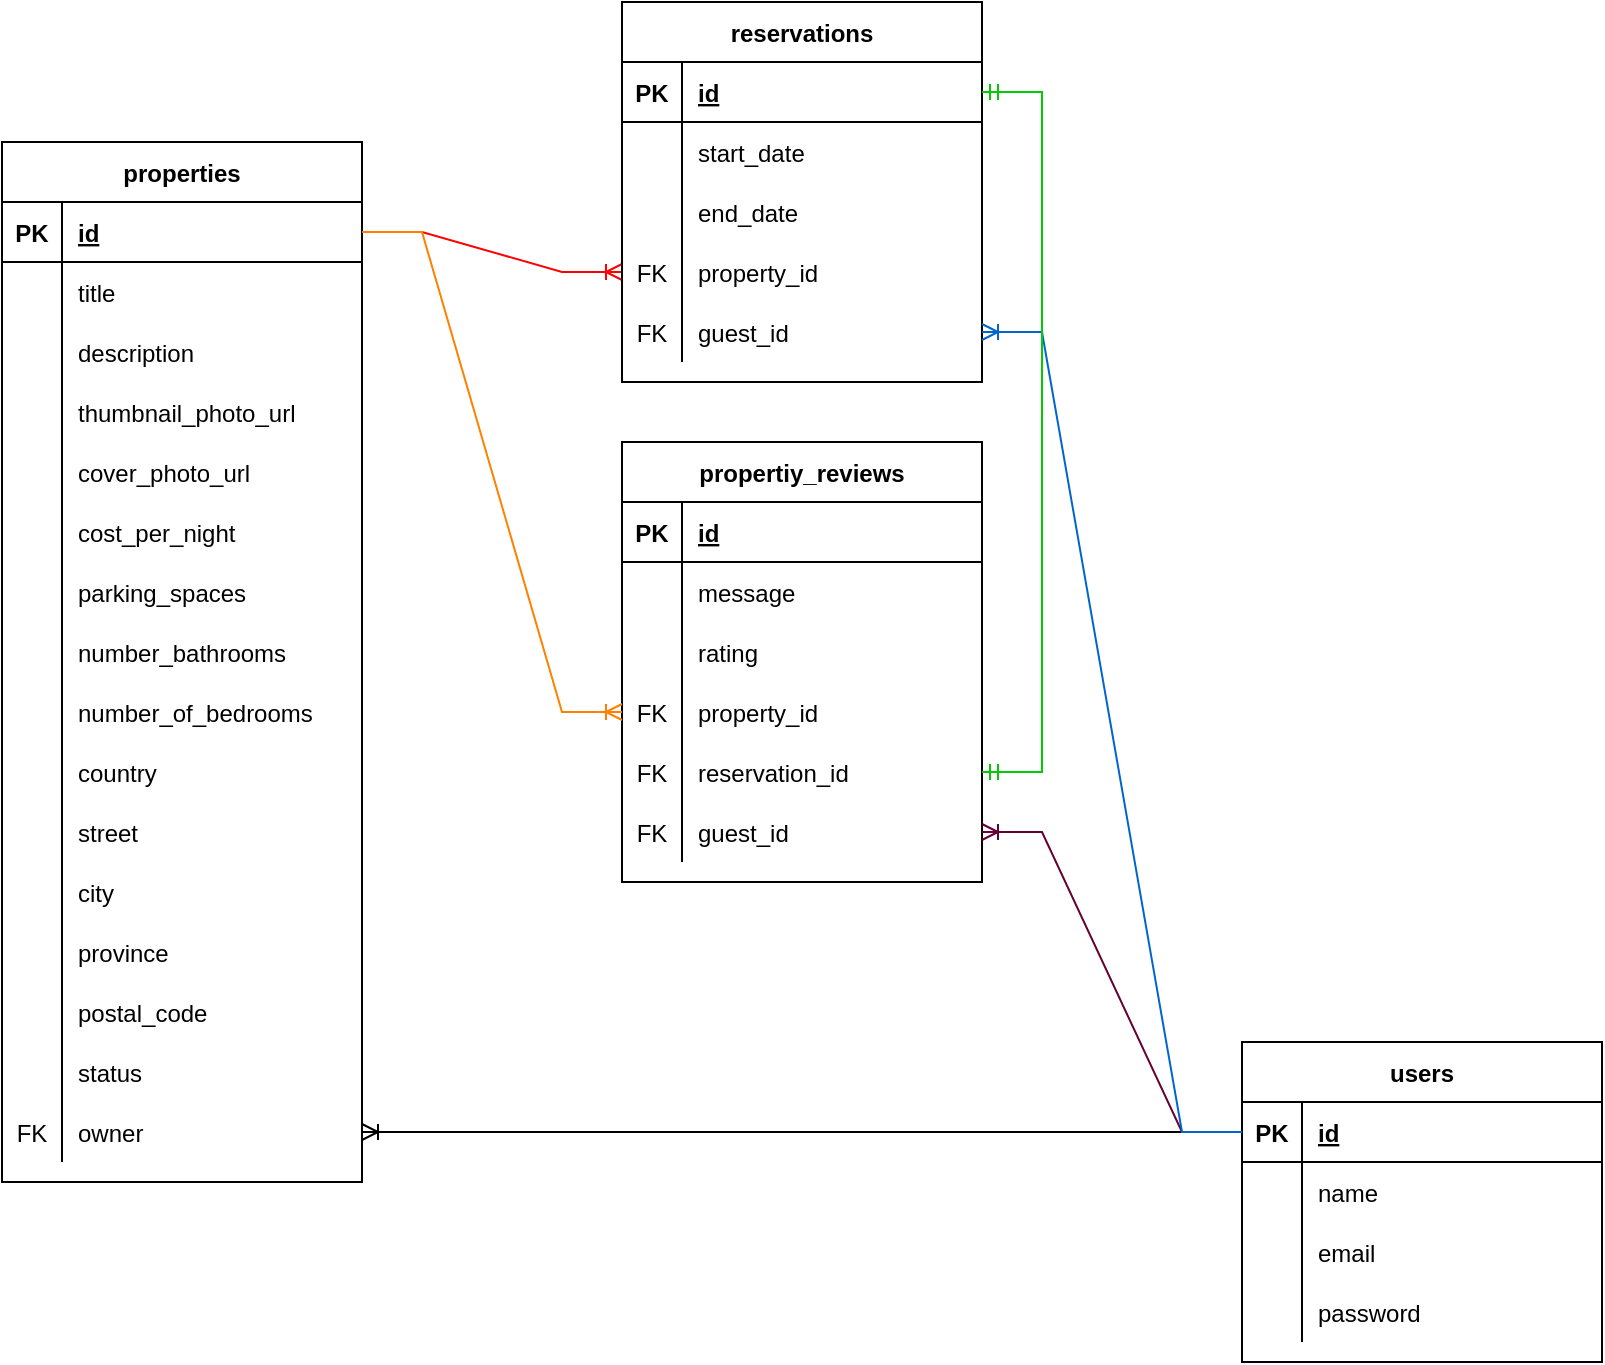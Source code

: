 <mxfile version="17.4.0" type="device"><diagram id="R2lEEEUBdFMjLlhIrx00" name="Page-1"><mxGraphModel dx="1986" dy="1071" grid="1" gridSize="10" guides="1" tooltips="1" connect="1" arrows="1" fold="1" page="1" pageScale="1" pageWidth="850" pageHeight="1100" math="0" shadow="0" extFonts="Permanent Marker^https://fonts.googleapis.com/css?family=Permanent+Marker"><root><mxCell id="0"/><mxCell id="1" parent="0"/><mxCell id="dW_e4TRhWycpZCcZKZJm-1" value="users" style="shape=table;startSize=30;container=1;collapsible=1;childLayout=tableLayout;fixedRows=1;rowLines=0;fontStyle=1;align=center;resizeLast=1;" vertex="1" parent="1"><mxGeometry x="460" y="730" width="180" height="160" as="geometry"/></mxCell><mxCell id="dW_e4TRhWycpZCcZKZJm-2" value="" style="shape=tableRow;horizontal=0;startSize=0;swimlaneHead=0;swimlaneBody=0;fillColor=none;collapsible=0;dropTarget=0;points=[[0,0.5],[1,0.5]];portConstraint=eastwest;top=0;left=0;right=0;bottom=1;" vertex="1" parent="dW_e4TRhWycpZCcZKZJm-1"><mxGeometry y="30" width="180" height="30" as="geometry"/></mxCell><mxCell id="dW_e4TRhWycpZCcZKZJm-3" value="PK" style="shape=partialRectangle;connectable=0;fillColor=none;top=0;left=0;bottom=0;right=0;fontStyle=1;overflow=hidden;" vertex="1" parent="dW_e4TRhWycpZCcZKZJm-2"><mxGeometry width="30" height="30" as="geometry"><mxRectangle width="30" height="30" as="alternateBounds"/></mxGeometry></mxCell><mxCell id="dW_e4TRhWycpZCcZKZJm-4" value="id" style="shape=partialRectangle;connectable=0;fillColor=none;top=0;left=0;bottom=0;right=0;align=left;spacingLeft=6;fontStyle=5;overflow=hidden;" vertex="1" parent="dW_e4TRhWycpZCcZKZJm-2"><mxGeometry x="30" width="150" height="30" as="geometry"><mxRectangle width="150" height="30" as="alternateBounds"/></mxGeometry></mxCell><mxCell id="dW_e4TRhWycpZCcZKZJm-5" value="" style="shape=tableRow;horizontal=0;startSize=0;swimlaneHead=0;swimlaneBody=0;fillColor=none;collapsible=0;dropTarget=0;points=[[0,0.5],[1,0.5]];portConstraint=eastwest;top=0;left=0;right=0;bottom=0;" vertex="1" parent="dW_e4TRhWycpZCcZKZJm-1"><mxGeometry y="60" width="180" height="30" as="geometry"/></mxCell><mxCell id="dW_e4TRhWycpZCcZKZJm-6" value="" style="shape=partialRectangle;connectable=0;fillColor=none;top=0;left=0;bottom=0;right=0;editable=1;overflow=hidden;" vertex="1" parent="dW_e4TRhWycpZCcZKZJm-5"><mxGeometry width="30" height="30" as="geometry"><mxRectangle width="30" height="30" as="alternateBounds"/></mxGeometry></mxCell><mxCell id="dW_e4TRhWycpZCcZKZJm-7" value="name" style="shape=partialRectangle;connectable=0;fillColor=none;top=0;left=0;bottom=0;right=0;align=left;spacingLeft=6;overflow=hidden;" vertex="1" parent="dW_e4TRhWycpZCcZKZJm-5"><mxGeometry x="30" width="150" height="30" as="geometry"><mxRectangle width="150" height="30" as="alternateBounds"/></mxGeometry></mxCell><mxCell id="dW_e4TRhWycpZCcZKZJm-8" value="" style="shape=tableRow;horizontal=0;startSize=0;swimlaneHead=0;swimlaneBody=0;fillColor=none;collapsible=0;dropTarget=0;points=[[0,0.5],[1,0.5]];portConstraint=eastwest;top=0;left=0;right=0;bottom=0;" vertex="1" parent="dW_e4TRhWycpZCcZKZJm-1"><mxGeometry y="90" width="180" height="30" as="geometry"/></mxCell><mxCell id="dW_e4TRhWycpZCcZKZJm-9" value="" style="shape=partialRectangle;connectable=0;fillColor=none;top=0;left=0;bottom=0;right=0;editable=1;overflow=hidden;" vertex="1" parent="dW_e4TRhWycpZCcZKZJm-8"><mxGeometry width="30" height="30" as="geometry"><mxRectangle width="30" height="30" as="alternateBounds"/></mxGeometry></mxCell><mxCell id="dW_e4TRhWycpZCcZKZJm-10" value="email" style="shape=partialRectangle;connectable=0;fillColor=none;top=0;left=0;bottom=0;right=0;align=left;spacingLeft=6;overflow=hidden;" vertex="1" parent="dW_e4TRhWycpZCcZKZJm-8"><mxGeometry x="30" width="150" height="30" as="geometry"><mxRectangle width="150" height="30" as="alternateBounds"/></mxGeometry></mxCell><mxCell id="dW_e4TRhWycpZCcZKZJm-11" value="" style="shape=tableRow;horizontal=0;startSize=0;swimlaneHead=0;swimlaneBody=0;fillColor=none;collapsible=0;dropTarget=0;points=[[0,0.5],[1,0.5]];portConstraint=eastwest;top=0;left=0;right=0;bottom=0;" vertex="1" parent="dW_e4TRhWycpZCcZKZJm-1"><mxGeometry y="120" width="180" height="30" as="geometry"/></mxCell><mxCell id="dW_e4TRhWycpZCcZKZJm-12" value="" style="shape=partialRectangle;connectable=0;fillColor=none;top=0;left=0;bottom=0;right=0;editable=1;overflow=hidden;" vertex="1" parent="dW_e4TRhWycpZCcZKZJm-11"><mxGeometry width="30" height="30" as="geometry"><mxRectangle width="30" height="30" as="alternateBounds"/></mxGeometry></mxCell><mxCell id="dW_e4TRhWycpZCcZKZJm-13" value="password" style="shape=partialRectangle;connectable=0;fillColor=none;top=0;left=0;bottom=0;right=0;align=left;spacingLeft=6;overflow=hidden;" vertex="1" parent="dW_e4TRhWycpZCcZKZJm-11"><mxGeometry x="30" width="150" height="30" as="geometry"><mxRectangle width="150" height="30" as="alternateBounds"/></mxGeometry></mxCell><mxCell id="dW_e4TRhWycpZCcZKZJm-14" value="properties" style="shape=table;startSize=30;container=1;collapsible=1;childLayout=tableLayout;fixedRows=1;rowLines=0;fontStyle=1;align=center;resizeLast=1;" vertex="1" parent="1"><mxGeometry x="-160" y="280" width="180" height="520" as="geometry"/></mxCell><mxCell id="dW_e4TRhWycpZCcZKZJm-15" value="" style="shape=tableRow;horizontal=0;startSize=0;swimlaneHead=0;swimlaneBody=0;fillColor=none;collapsible=0;dropTarget=0;points=[[0,0.5],[1,0.5]];portConstraint=eastwest;top=0;left=0;right=0;bottom=1;" vertex="1" parent="dW_e4TRhWycpZCcZKZJm-14"><mxGeometry y="30" width="180" height="30" as="geometry"/></mxCell><mxCell id="dW_e4TRhWycpZCcZKZJm-16" value="PK" style="shape=partialRectangle;connectable=0;fillColor=none;top=0;left=0;bottom=0;right=0;fontStyle=1;overflow=hidden;" vertex="1" parent="dW_e4TRhWycpZCcZKZJm-15"><mxGeometry width="30" height="30" as="geometry"><mxRectangle width="30" height="30" as="alternateBounds"/></mxGeometry></mxCell><mxCell id="dW_e4TRhWycpZCcZKZJm-17" value="id" style="shape=partialRectangle;connectable=0;fillColor=none;top=0;left=0;bottom=0;right=0;align=left;spacingLeft=6;fontStyle=5;overflow=hidden;" vertex="1" parent="dW_e4TRhWycpZCcZKZJm-15"><mxGeometry x="30" width="150" height="30" as="geometry"><mxRectangle width="150" height="30" as="alternateBounds"/></mxGeometry></mxCell><mxCell id="dW_e4TRhWycpZCcZKZJm-18" value="" style="shape=tableRow;horizontal=0;startSize=0;swimlaneHead=0;swimlaneBody=0;fillColor=none;collapsible=0;dropTarget=0;points=[[0,0.5],[1,0.5]];portConstraint=eastwest;top=0;left=0;right=0;bottom=0;" vertex="1" parent="dW_e4TRhWycpZCcZKZJm-14"><mxGeometry y="60" width="180" height="30" as="geometry"/></mxCell><mxCell id="dW_e4TRhWycpZCcZKZJm-19" value="" style="shape=partialRectangle;connectable=0;fillColor=none;top=0;left=0;bottom=0;right=0;editable=1;overflow=hidden;" vertex="1" parent="dW_e4TRhWycpZCcZKZJm-18"><mxGeometry width="30" height="30" as="geometry"><mxRectangle width="30" height="30" as="alternateBounds"/></mxGeometry></mxCell><mxCell id="dW_e4TRhWycpZCcZKZJm-20" value="title" style="shape=partialRectangle;connectable=0;fillColor=none;top=0;left=0;bottom=0;right=0;align=left;spacingLeft=6;overflow=hidden;" vertex="1" parent="dW_e4TRhWycpZCcZKZJm-18"><mxGeometry x="30" width="150" height="30" as="geometry"><mxRectangle width="150" height="30" as="alternateBounds"/></mxGeometry></mxCell><mxCell id="dW_e4TRhWycpZCcZKZJm-21" value="" style="shape=tableRow;horizontal=0;startSize=0;swimlaneHead=0;swimlaneBody=0;fillColor=none;collapsible=0;dropTarget=0;points=[[0,0.5],[1,0.5]];portConstraint=eastwest;top=0;left=0;right=0;bottom=0;" vertex="1" parent="dW_e4TRhWycpZCcZKZJm-14"><mxGeometry y="90" width="180" height="30" as="geometry"/></mxCell><mxCell id="dW_e4TRhWycpZCcZKZJm-22" value="" style="shape=partialRectangle;connectable=0;fillColor=none;top=0;left=0;bottom=0;right=0;editable=1;overflow=hidden;" vertex="1" parent="dW_e4TRhWycpZCcZKZJm-21"><mxGeometry width="30" height="30" as="geometry"><mxRectangle width="30" height="30" as="alternateBounds"/></mxGeometry></mxCell><mxCell id="dW_e4TRhWycpZCcZKZJm-23" value="description" style="shape=partialRectangle;connectable=0;fillColor=none;top=0;left=0;bottom=0;right=0;align=left;spacingLeft=6;overflow=hidden;" vertex="1" parent="dW_e4TRhWycpZCcZKZJm-21"><mxGeometry x="30" width="150" height="30" as="geometry"><mxRectangle width="150" height="30" as="alternateBounds"/></mxGeometry></mxCell><mxCell id="dW_e4TRhWycpZCcZKZJm-133" value="" style="shape=tableRow;horizontal=0;startSize=0;swimlaneHead=0;swimlaneBody=0;fillColor=none;collapsible=0;dropTarget=0;points=[[0,0.5],[1,0.5]];portConstraint=eastwest;top=0;left=0;right=0;bottom=0;" vertex="1" parent="dW_e4TRhWycpZCcZKZJm-14"><mxGeometry y="120" width="180" height="30" as="geometry"/></mxCell><mxCell id="dW_e4TRhWycpZCcZKZJm-134" value="" style="shape=partialRectangle;connectable=0;fillColor=none;top=0;left=0;bottom=0;right=0;editable=1;overflow=hidden;" vertex="1" parent="dW_e4TRhWycpZCcZKZJm-133"><mxGeometry width="30" height="30" as="geometry"><mxRectangle width="30" height="30" as="alternateBounds"/></mxGeometry></mxCell><mxCell id="dW_e4TRhWycpZCcZKZJm-135" value="thumbnail_photo_url" style="shape=partialRectangle;connectable=0;fillColor=none;top=0;left=0;bottom=0;right=0;align=left;spacingLeft=6;overflow=hidden;" vertex="1" parent="dW_e4TRhWycpZCcZKZJm-133"><mxGeometry x="30" width="150" height="30" as="geometry"><mxRectangle width="150" height="30" as="alternateBounds"/></mxGeometry></mxCell><mxCell id="dW_e4TRhWycpZCcZKZJm-130" value="" style="shape=tableRow;horizontal=0;startSize=0;swimlaneHead=0;swimlaneBody=0;fillColor=none;collapsible=0;dropTarget=0;points=[[0,0.5],[1,0.5]];portConstraint=eastwest;top=0;left=0;right=0;bottom=0;" vertex="1" parent="dW_e4TRhWycpZCcZKZJm-14"><mxGeometry y="150" width="180" height="30" as="geometry"/></mxCell><mxCell id="dW_e4TRhWycpZCcZKZJm-131" value="" style="shape=partialRectangle;connectable=0;fillColor=none;top=0;left=0;bottom=0;right=0;editable=1;overflow=hidden;" vertex="1" parent="dW_e4TRhWycpZCcZKZJm-130"><mxGeometry width="30" height="30" as="geometry"><mxRectangle width="30" height="30" as="alternateBounds"/></mxGeometry></mxCell><mxCell id="dW_e4TRhWycpZCcZKZJm-132" value="cover_photo_url" style="shape=partialRectangle;connectable=0;fillColor=none;top=0;left=0;bottom=0;right=0;align=left;spacingLeft=6;overflow=hidden;" vertex="1" parent="dW_e4TRhWycpZCcZKZJm-130"><mxGeometry x="30" width="150" height="30" as="geometry"><mxRectangle width="150" height="30" as="alternateBounds"/></mxGeometry></mxCell><mxCell id="dW_e4TRhWycpZCcZKZJm-24" value="" style="shape=tableRow;horizontal=0;startSize=0;swimlaneHead=0;swimlaneBody=0;fillColor=none;collapsible=0;dropTarget=0;points=[[0,0.5],[1,0.5]];portConstraint=eastwest;top=0;left=0;right=0;bottom=0;" vertex="1" parent="dW_e4TRhWycpZCcZKZJm-14"><mxGeometry y="180" width="180" height="30" as="geometry"/></mxCell><mxCell id="dW_e4TRhWycpZCcZKZJm-25" value="" style="shape=partialRectangle;connectable=0;fillColor=none;top=0;left=0;bottom=0;right=0;editable=1;overflow=hidden;" vertex="1" parent="dW_e4TRhWycpZCcZKZJm-24"><mxGeometry width="30" height="30" as="geometry"><mxRectangle width="30" height="30" as="alternateBounds"/></mxGeometry></mxCell><mxCell id="dW_e4TRhWycpZCcZKZJm-26" value="cost_per_night" style="shape=partialRectangle;connectable=0;fillColor=none;top=0;left=0;bottom=0;right=0;align=left;spacingLeft=6;overflow=hidden;" vertex="1" parent="dW_e4TRhWycpZCcZKZJm-24"><mxGeometry x="30" width="150" height="30" as="geometry"><mxRectangle width="150" height="30" as="alternateBounds"/></mxGeometry></mxCell><mxCell id="dW_e4TRhWycpZCcZKZJm-53" value="" style="shape=tableRow;horizontal=0;startSize=0;swimlaneHead=0;swimlaneBody=0;fillColor=none;collapsible=0;dropTarget=0;points=[[0,0.5],[1,0.5]];portConstraint=eastwest;top=0;left=0;right=0;bottom=0;" vertex="1" parent="dW_e4TRhWycpZCcZKZJm-14"><mxGeometry y="210" width="180" height="30" as="geometry"/></mxCell><mxCell id="dW_e4TRhWycpZCcZKZJm-54" value="" style="shape=partialRectangle;connectable=0;fillColor=none;top=0;left=0;bottom=0;right=0;editable=1;overflow=hidden;" vertex="1" parent="dW_e4TRhWycpZCcZKZJm-53"><mxGeometry width="30" height="30" as="geometry"><mxRectangle width="30" height="30" as="alternateBounds"/></mxGeometry></mxCell><mxCell id="dW_e4TRhWycpZCcZKZJm-55" value="parking_spaces" style="shape=partialRectangle;connectable=0;fillColor=none;top=0;left=0;bottom=0;right=0;align=left;spacingLeft=6;overflow=hidden;" vertex="1" parent="dW_e4TRhWycpZCcZKZJm-53"><mxGeometry x="30" width="150" height="30" as="geometry"><mxRectangle width="150" height="30" as="alternateBounds"/></mxGeometry></mxCell><mxCell id="dW_e4TRhWycpZCcZKZJm-56" value="" style="shape=tableRow;horizontal=0;startSize=0;swimlaneHead=0;swimlaneBody=0;fillColor=none;collapsible=0;dropTarget=0;points=[[0,0.5],[1,0.5]];portConstraint=eastwest;top=0;left=0;right=0;bottom=0;" vertex="1" parent="dW_e4TRhWycpZCcZKZJm-14"><mxGeometry y="240" width="180" height="30" as="geometry"/></mxCell><mxCell id="dW_e4TRhWycpZCcZKZJm-57" value="" style="shape=partialRectangle;connectable=0;fillColor=none;top=0;left=0;bottom=0;right=0;editable=1;overflow=hidden;" vertex="1" parent="dW_e4TRhWycpZCcZKZJm-56"><mxGeometry width="30" height="30" as="geometry"><mxRectangle width="30" height="30" as="alternateBounds"/></mxGeometry></mxCell><mxCell id="dW_e4TRhWycpZCcZKZJm-58" value="number_bathrooms" style="shape=partialRectangle;connectable=0;fillColor=none;top=0;left=0;bottom=0;right=0;align=left;spacingLeft=6;overflow=hidden;" vertex="1" parent="dW_e4TRhWycpZCcZKZJm-56"><mxGeometry x="30" width="150" height="30" as="geometry"><mxRectangle width="150" height="30" as="alternateBounds"/></mxGeometry></mxCell><mxCell id="dW_e4TRhWycpZCcZKZJm-59" value="" style="shape=tableRow;horizontal=0;startSize=0;swimlaneHead=0;swimlaneBody=0;fillColor=none;collapsible=0;dropTarget=0;points=[[0,0.5],[1,0.5]];portConstraint=eastwest;top=0;left=0;right=0;bottom=0;" vertex="1" parent="dW_e4TRhWycpZCcZKZJm-14"><mxGeometry y="270" width="180" height="30" as="geometry"/></mxCell><mxCell id="dW_e4TRhWycpZCcZKZJm-60" value="" style="shape=partialRectangle;connectable=0;fillColor=none;top=0;left=0;bottom=0;right=0;editable=1;overflow=hidden;" vertex="1" parent="dW_e4TRhWycpZCcZKZJm-59"><mxGeometry width="30" height="30" as="geometry"><mxRectangle width="30" height="30" as="alternateBounds"/></mxGeometry></mxCell><mxCell id="dW_e4TRhWycpZCcZKZJm-61" value="number_of_bedrooms" style="shape=partialRectangle;connectable=0;fillColor=none;top=0;left=0;bottom=0;right=0;align=left;spacingLeft=6;overflow=hidden;" vertex="1" parent="dW_e4TRhWycpZCcZKZJm-59"><mxGeometry x="30" width="150" height="30" as="geometry"><mxRectangle width="150" height="30" as="alternateBounds"/></mxGeometry></mxCell><mxCell id="dW_e4TRhWycpZCcZKZJm-85" value="" style="shape=tableRow;horizontal=0;startSize=0;swimlaneHead=0;swimlaneBody=0;fillColor=none;collapsible=0;dropTarget=0;points=[[0,0.5],[1,0.5]];portConstraint=eastwest;top=0;left=0;right=0;bottom=0;" vertex="1" parent="dW_e4TRhWycpZCcZKZJm-14"><mxGeometry y="300" width="180" height="30" as="geometry"/></mxCell><mxCell id="dW_e4TRhWycpZCcZKZJm-86" value="" style="shape=partialRectangle;connectable=0;fillColor=none;top=0;left=0;bottom=0;right=0;editable=1;overflow=hidden;" vertex="1" parent="dW_e4TRhWycpZCcZKZJm-85"><mxGeometry width="30" height="30" as="geometry"><mxRectangle width="30" height="30" as="alternateBounds"/></mxGeometry></mxCell><mxCell id="dW_e4TRhWycpZCcZKZJm-87" value="country" style="shape=partialRectangle;connectable=0;fillColor=none;top=0;left=0;bottom=0;right=0;align=left;spacingLeft=6;overflow=hidden;" vertex="1" parent="dW_e4TRhWycpZCcZKZJm-85"><mxGeometry x="30" width="150" height="30" as="geometry"><mxRectangle width="150" height="30" as="alternateBounds"/></mxGeometry></mxCell><mxCell id="dW_e4TRhWycpZCcZKZJm-88" value="" style="shape=tableRow;horizontal=0;startSize=0;swimlaneHead=0;swimlaneBody=0;fillColor=none;collapsible=0;dropTarget=0;points=[[0,0.5],[1,0.5]];portConstraint=eastwest;top=0;left=0;right=0;bottom=0;" vertex="1" parent="dW_e4TRhWycpZCcZKZJm-14"><mxGeometry y="330" width="180" height="30" as="geometry"/></mxCell><mxCell id="dW_e4TRhWycpZCcZKZJm-89" value="" style="shape=partialRectangle;connectable=0;fillColor=none;top=0;left=0;bottom=0;right=0;editable=1;overflow=hidden;" vertex="1" parent="dW_e4TRhWycpZCcZKZJm-88"><mxGeometry width="30" height="30" as="geometry"><mxRectangle width="30" height="30" as="alternateBounds"/></mxGeometry></mxCell><mxCell id="dW_e4TRhWycpZCcZKZJm-90" value="street" style="shape=partialRectangle;connectable=0;fillColor=none;top=0;left=0;bottom=0;right=0;align=left;spacingLeft=6;overflow=hidden;" vertex="1" parent="dW_e4TRhWycpZCcZKZJm-88"><mxGeometry x="30" width="150" height="30" as="geometry"><mxRectangle width="150" height="30" as="alternateBounds"/></mxGeometry></mxCell><mxCell id="dW_e4TRhWycpZCcZKZJm-91" value="" style="shape=tableRow;horizontal=0;startSize=0;swimlaneHead=0;swimlaneBody=0;fillColor=none;collapsible=0;dropTarget=0;points=[[0,0.5],[1,0.5]];portConstraint=eastwest;top=0;left=0;right=0;bottom=0;" vertex="1" parent="dW_e4TRhWycpZCcZKZJm-14"><mxGeometry y="360" width="180" height="30" as="geometry"/></mxCell><mxCell id="dW_e4TRhWycpZCcZKZJm-92" value="" style="shape=partialRectangle;connectable=0;fillColor=none;top=0;left=0;bottom=0;right=0;editable=1;overflow=hidden;" vertex="1" parent="dW_e4TRhWycpZCcZKZJm-91"><mxGeometry width="30" height="30" as="geometry"><mxRectangle width="30" height="30" as="alternateBounds"/></mxGeometry></mxCell><mxCell id="dW_e4TRhWycpZCcZKZJm-93" value="city" style="shape=partialRectangle;connectable=0;fillColor=none;top=0;left=0;bottom=0;right=0;align=left;spacingLeft=6;overflow=hidden;" vertex="1" parent="dW_e4TRhWycpZCcZKZJm-91"><mxGeometry x="30" width="150" height="30" as="geometry"><mxRectangle width="150" height="30" as="alternateBounds"/></mxGeometry></mxCell><mxCell id="dW_e4TRhWycpZCcZKZJm-94" value="" style="shape=tableRow;horizontal=0;startSize=0;swimlaneHead=0;swimlaneBody=0;fillColor=none;collapsible=0;dropTarget=0;points=[[0,0.5],[1,0.5]];portConstraint=eastwest;top=0;left=0;right=0;bottom=0;" vertex="1" parent="dW_e4TRhWycpZCcZKZJm-14"><mxGeometry y="390" width="180" height="30" as="geometry"/></mxCell><mxCell id="dW_e4TRhWycpZCcZKZJm-95" value="" style="shape=partialRectangle;connectable=0;fillColor=none;top=0;left=0;bottom=0;right=0;editable=1;overflow=hidden;" vertex="1" parent="dW_e4TRhWycpZCcZKZJm-94"><mxGeometry width="30" height="30" as="geometry"><mxRectangle width="30" height="30" as="alternateBounds"/></mxGeometry></mxCell><mxCell id="dW_e4TRhWycpZCcZKZJm-96" value="province" style="shape=partialRectangle;connectable=0;fillColor=none;top=0;left=0;bottom=0;right=0;align=left;spacingLeft=6;overflow=hidden;" vertex="1" parent="dW_e4TRhWycpZCcZKZJm-94"><mxGeometry x="30" width="150" height="30" as="geometry"><mxRectangle width="150" height="30" as="alternateBounds"/></mxGeometry></mxCell><mxCell id="dW_e4TRhWycpZCcZKZJm-97" value="" style="shape=tableRow;horizontal=0;startSize=0;swimlaneHead=0;swimlaneBody=0;fillColor=none;collapsible=0;dropTarget=0;points=[[0,0.5],[1,0.5]];portConstraint=eastwest;top=0;left=0;right=0;bottom=0;" vertex="1" parent="dW_e4TRhWycpZCcZKZJm-14"><mxGeometry y="420" width="180" height="30" as="geometry"/></mxCell><mxCell id="dW_e4TRhWycpZCcZKZJm-98" value="" style="shape=partialRectangle;connectable=0;fillColor=none;top=0;left=0;bottom=0;right=0;editable=1;overflow=hidden;" vertex="1" parent="dW_e4TRhWycpZCcZKZJm-97"><mxGeometry width="30" height="30" as="geometry"><mxRectangle width="30" height="30" as="alternateBounds"/></mxGeometry></mxCell><mxCell id="dW_e4TRhWycpZCcZKZJm-99" value="postal_code" style="shape=partialRectangle;connectable=0;fillColor=none;top=0;left=0;bottom=0;right=0;align=left;spacingLeft=6;overflow=hidden;" vertex="1" parent="dW_e4TRhWycpZCcZKZJm-97"><mxGeometry x="30" width="150" height="30" as="geometry"><mxRectangle width="150" height="30" as="alternateBounds"/></mxGeometry></mxCell><mxCell id="dW_e4TRhWycpZCcZKZJm-103" value="" style="shape=tableRow;horizontal=0;startSize=0;swimlaneHead=0;swimlaneBody=0;fillColor=none;collapsible=0;dropTarget=0;points=[[0,0.5],[1,0.5]];portConstraint=eastwest;top=0;left=0;right=0;bottom=0;" vertex="1" parent="dW_e4TRhWycpZCcZKZJm-14"><mxGeometry y="450" width="180" height="30" as="geometry"/></mxCell><mxCell id="dW_e4TRhWycpZCcZKZJm-104" value="" style="shape=partialRectangle;connectable=0;fillColor=none;top=0;left=0;bottom=0;right=0;editable=1;overflow=hidden;" vertex="1" parent="dW_e4TRhWycpZCcZKZJm-103"><mxGeometry width="30" height="30" as="geometry"><mxRectangle width="30" height="30" as="alternateBounds"/></mxGeometry></mxCell><mxCell id="dW_e4TRhWycpZCcZKZJm-105" value="status" style="shape=partialRectangle;connectable=0;fillColor=none;top=0;left=0;bottom=0;right=0;align=left;spacingLeft=6;overflow=hidden;" vertex="1" parent="dW_e4TRhWycpZCcZKZJm-103"><mxGeometry x="30" width="150" height="30" as="geometry"><mxRectangle width="150" height="30" as="alternateBounds"/></mxGeometry></mxCell><mxCell id="dW_e4TRhWycpZCcZKZJm-106" value="" style="shape=tableRow;horizontal=0;startSize=0;swimlaneHead=0;swimlaneBody=0;fillColor=none;collapsible=0;dropTarget=0;points=[[0,0.5],[1,0.5]];portConstraint=eastwest;top=0;left=0;right=0;bottom=0;" vertex="1" parent="dW_e4TRhWycpZCcZKZJm-14"><mxGeometry y="480" width="180" height="30" as="geometry"/></mxCell><mxCell id="dW_e4TRhWycpZCcZKZJm-107" value="FK" style="shape=partialRectangle;connectable=0;fillColor=none;top=0;left=0;bottom=0;right=0;editable=1;overflow=hidden;" vertex="1" parent="dW_e4TRhWycpZCcZKZJm-106"><mxGeometry width="30" height="30" as="geometry"><mxRectangle width="30" height="30" as="alternateBounds"/></mxGeometry></mxCell><mxCell id="dW_e4TRhWycpZCcZKZJm-108" value="owner" style="shape=partialRectangle;connectable=0;fillColor=none;top=0;left=0;bottom=0;right=0;align=left;spacingLeft=6;overflow=hidden;" vertex="1" parent="dW_e4TRhWycpZCcZKZJm-106"><mxGeometry x="30" width="150" height="30" as="geometry"><mxRectangle width="150" height="30" as="alternateBounds"/></mxGeometry></mxCell><mxCell id="dW_e4TRhWycpZCcZKZJm-40" value="propertiy_reviews" style="shape=table;startSize=30;container=1;collapsible=1;childLayout=tableLayout;fixedRows=1;rowLines=0;fontStyle=1;align=center;resizeLast=1;" vertex="1" parent="1"><mxGeometry x="150" y="430" width="180" height="220" as="geometry"/></mxCell><mxCell id="dW_e4TRhWycpZCcZKZJm-41" value="" style="shape=tableRow;horizontal=0;startSize=0;swimlaneHead=0;swimlaneBody=0;fillColor=none;collapsible=0;dropTarget=0;points=[[0,0.5],[1,0.5]];portConstraint=eastwest;top=0;left=0;right=0;bottom=1;" vertex="1" parent="dW_e4TRhWycpZCcZKZJm-40"><mxGeometry y="30" width="180" height="30" as="geometry"/></mxCell><mxCell id="dW_e4TRhWycpZCcZKZJm-42" value="PK" style="shape=partialRectangle;connectable=0;fillColor=none;top=0;left=0;bottom=0;right=0;fontStyle=1;overflow=hidden;" vertex="1" parent="dW_e4TRhWycpZCcZKZJm-41"><mxGeometry width="30" height="30" as="geometry"><mxRectangle width="30" height="30" as="alternateBounds"/></mxGeometry></mxCell><mxCell id="dW_e4TRhWycpZCcZKZJm-43" value="id" style="shape=partialRectangle;connectable=0;fillColor=none;top=0;left=0;bottom=0;right=0;align=left;spacingLeft=6;fontStyle=5;overflow=hidden;" vertex="1" parent="dW_e4TRhWycpZCcZKZJm-41"><mxGeometry x="30" width="150" height="30" as="geometry"><mxRectangle width="150" height="30" as="alternateBounds"/></mxGeometry></mxCell><mxCell id="dW_e4TRhWycpZCcZKZJm-44" value="" style="shape=tableRow;horizontal=0;startSize=0;swimlaneHead=0;swimlaneBody=0;fillColor=none;collapsible=0;dropTarget=0;points=[[0,0.5],[1,0.5]];portConstraint=eastwest;top=0;left=0;right=0;bottom=0;" vertex="1" parent="dW_e4TRhWycpZCcZKZJm-40"><mxGeometry y="60" width="180" height="30" as="geometry"/></mxCell><mxCell id="dW_e4TRhWycpZCcZKZJm-45" value="" style="shape=partialRectangle;connectable=0;fillColor=none;top=0;left=0;bottom=0;right=0;editable=1;overflow=hidden;" vertex="1" parent="dW_e4TRhWycpZCcZKZJm-44"><mxGeometry width="30" height="30" as="geometry"><mxRectangle width="30" height="30" as="alternateBounds"/></mxGeometry></mxCell><mxCell id="dW_e4TRhWycpZCcZKZJm-46" value="message" style="shape=partialRectangle;connectable=0;fillColor=none;top=0;left=0;bottom=0;right=0;align=left;spacingLeft=6;overflow=hidden;" vertex="1" parent="dW_e4TRhWycpZCcZKZJm-44"><mxGeometry x="30" width="150" height="30" as="geometry"><mxRectangle width="150" height="30" as="alternateBounds"/></mxGeometry></mxCell><mxCell id="dW_e4TRhWycpZCcZKZJm-47" value="" style="shape=tableRow;horizontal=0;startSize=0;swimlaneHead=0;swimlaneBody=0;fillColor=none;collapsible=0;dropTarget=0;points=[[0,0.5],[1,0.5]];portConstraint=eastwest;top=0;left=0;right=0;bottom=0;" vertex="1" parent="dW_e4TRhWycpZCcZKZJm-40"><mxGeometry y="90" width="180" height="30" as="geometry"/></mxCell><mxCell id="dW_e4TRhWycpZCcZKZJm-48" value="" style="shape=partialRectangle;connectable=0;fillColor=none;top=0;left=0;bottom=0;right=0;editable=1;overflow=hidden;" vertex="1" parent="dW_e4TRhWycpZCcZKZJm-47"><mxGeometry width="30" height="30" as="geometry"><mxRectangle width="30" height="30" as="alternateBounds"/></mxGeometry></mxCell><mxCell id="dW_e4TRhWycpZCcZKZJm-49" value="rating" style="shape=partialRectangle;connectable=0;fillColor=none;top=0;left=0;bottom=0;right=0;align=left;spacingLeft=6;overflow=hidden;" vertex="1" parent="dW_e4TRhWycpZCcZKZJm-47"><mxGeometry x="30" width="150" height="30" as="geometry"><mxRectangle width="150" height="30" as="alternateBounds"/></mxGeometry></mxCell><mxCell id="dW_e4TRhWycpZCcZKZJm-117" value="" style="shape=tableRow;horizontal=0;startSize=0;swimlaneHead=0;swimlaneBody=0;fillColor=none;collapsible=0;dropTarget=0;points=[[0,0.5],[1,0.5]];portConstraint=eastwest;top=0;left=0;right=0;bottom=0;" vertex="1" parent="dW_e4TRhWycpZCcZKZJm-40"><mxGeometry y="120" width="180" height="30" as="geometry"/></mxCell><mxCell id="dW_e4TRhWycpZCcZKZJm-118" value="FK" style="shape=partialRectangle;connectable=0;fillColor=none;top=0;left=0;bottom=0;right=0;editable=1;overflow=hidden;" vertex="1" parent="dW_e4TRhWycpZCcZKZJm-117"><mxGeometry width="30" height="30" as="geometry"><mxRectangle width="30" height="30" as="alternateBounds"/></mxGeometry></mxCell><mxCell id="dW_e4TRhWycpZCcZKZJm-119" value="property_id" style="shape=partialRectangle;connectable=0;fillColor=none;top=0;left=0;bottom=0;right=0;align=left;spacingLeft=6;overflow=hidden;" vertex="1" parent="dW_e4TRhWycpZCcZKZJm-117"><mxGeometry x="30" width="150" height="30" as="geometry"><mxRectangle width="150" height="30" as="alternateBounds"/></mxGeometry></mxCell><mxCell id="dW_e4TRhWycpZCcZKZJm-50" value="" style="shape=tableRow;horizontal=0;startSize=0;swimlaneHead=0;swimlaneBody=0;fillColor=none;collapsible=0;dropTarget=0;points=[[0,0.5],[1,0.5]];portConstraint=eastwest;top=0;left=0;right=0;bottom=0;" vertex="1" parent="dW_e4TRhWycpZCcZKZJm-40"><mxGeometry y="150" width="180" height="30" as="geometry"/></mxCell><mxCell id="dW_e4TRhWycpZCcZKZJm-51" value="FK" style="shape=partialRectangle;connectable=0;fillColor=none;top=0;left=0;bottom=0;right=0;editable=1;overflow=hidden;" vertex="1" parent="dW_e4TRhWycpZCcZKZJm-50"><mxGeometry width="30" height="30" as="geometry"><mxRectangle width="30" height="30" as="alternateBounds"/></mxGeometry></mxCell><mxCell id="dW_e4TRhWycpZCcZKZJm-52" value="reservation_id" style="shape=partialRectangle;connectable=0;fillColor=none;top=0;left=0;bottom=0;right=0;align=left;spacingLeft=6;overflow=hidden;" vertex="1" parent="dW_e4TRhWycpZCcZKZJm-50"><mxGeometry x="30" width="150" height="30" as="geometry"><mxRectangle width="150" height="30" as="alternateBounds"/></mxGeometry></mxCell><mxCell id="dW_e4TRhWycpZCcZKZJm-125" value="" style="shape=tableRow;horizontal=0;startSize=0;swimlaneHead=0;swimlaneBody=0;fillColor=none;collapsible=0;dropTarget=0;points=[[0,0.5],[1,0.5]];portConstraint=eastwest;top=0;left=0;right=0;bottom=0;" vertex="1" parent="dW_e4TRhWycpZCcZKZJm-40"><mxGeometry y="180" width="180" height="30" as="geometry"/></mxCell><mxCell id="dW_e4TRhWycpZCcZKZJm-126" value="FK" style="shape=partialRectangle;connectable=0;fillColor=none;top=0;left=0;bottom=0;right=0;editable=1;overflow=hidden;" vertex="1" parent="dW_e4TRhWycpZCcZKZJm-125"><mxGeometry width="30" height="30" as="geometry"><mxRectangle width="30" height="30" as="alternateBounds"/></mxGeometry></mxCell><mxCell id="dW_e4TRhWycpZCcZKZJm-127" value="guest_id" style="shape=partialRectangle;connectable=0;fillColor=none;top=0;left=0;bottom=0;right=0;align=left;spacingLeft=6;overflow=hidden;" vertex="1" parent="dW_e4TRhWycpZCcZKZJm-125"><mxGeometry x="30" width="150" height="30" as="geometry"><mxRectangle width="150" height="30" as="alternateBounds"/></mxGeometry></mxCell><mxCell id="dW_e4TRhWycpZCcZKZJm-110" value="" style="edgeStyle=entityRelationEdgeStyle;fontSize=12;html=1;endArrow=ERoneToMany;rounded=0;exitX=0;exitY=0.5;exitDx=0;exitDy=0;" edge="1" parent="1" source="dW_e4TRhWycpZCcZKZJm-2" target="dW_e4TRhWycpZCcZKZJm-106"><mxGeometry width="100" height="100" relative="1" as="geometry"><mxPoint x="-80" y="1070" as="sourcePoint"/><mxPoint x="-40" y="780" as="targetPoint"/></mxGeometry></mxCell><mxCell id="dW_e4TRhWycpZCcZKZJm-115" value="" style="edgeStyle=entityRelationEdgeStyle;fontSize=12;html=1;endArrow=ERoneToMany;rounded=0;exitX=1;exitY=0.5;exitDx=0;exitDy=0;entryX=0;entryY=0.5;entryDx=0;entryDy=0;strokeColor=#FF0000;" edge="1" parent="1" source="dW_e4TRhWycpZCcZKZJm-15" target="dW_e4TRhWycpZCcZKZJm-112"><mxGeometry width="100" height="100" relative="1" as="geometry"><mxPoint x="310" y="460" as="sourcePoint"/><mxPoint x="330" y="800" as="targetPoint"/></mxGeometry></mxCell><mxCell id="dW_e4TRhWycpZCcZKZJm-27" value="reservations" style="shape=table;startSize=30;container=1;collapsible=1;childLayout=tableLayout;fixedRows=1;rowLines=0;fontStyle=1;align=center;resizeLast=1;" vertex="1" parent="1"><mxGeometry x="150" y="210" width="180" height="190" as="geometry"/></mxCell><mxCell id="dW_e4TRhWycpZCcZKZJm-28" value="" style="shape=tableRow;horizontal=0;startSize=0;swimlaneHead=0;swimlaneBody=0;fillColor=none;collapsible=0;dropTarget=0;points=[[0,0.5],[1,0.5]];portConstraint=eastwest;top=0;left=0;right=0;bottom=1;" vertex="1" parent="dW_e4TRhWycpZCcZKZJm-27"><mxGeometry y="30" width="180" height="30" as="geometry"/></mxCell><mxCell id="dW_e4TRhWycpZCcZKZJm-29" value="PK" style="shape=partialRectangle;connectable=0;fillColor=none;top=0;left=0;bottom=0;right=0;fontStyle=1;overflow=hidden;" vertex="1" parent="dW_e4TRhWycpZCcZKZJm-28"><mxGeometry width="30" height="30" as="geometry"><mxRectangle width="30" height="30" as="alternateBounds"/></mxGeometry></mxCell><mxCell id="dW_e4TRhWycpZCcZKZJm-30" value="id" style="shape=partialRectangle;connectable=0;fillColor=none;top=0;left=0;bottom=0;right=0;align=left;spacingLeft=6;fontStyle=5;overflow=hidden;" vertex="1" parent="dW_e4TRhWycpZCcZKZJm-28"><mxGeometry x="30" width="150" height="30" as="geometry"><mxRectangle width="150" height="30" as="alternateBounds"/></mxGeometry></mxCell><mxCell id="dW_e4TRhWycpZCcZKZJm-31" value="" style="shape=tableRow;horizontal=0;startSize=0;swimlaneHead=0;swimlaneBody=0;fillColor=none;collapsible=0;dropTarget=0;points=[[0,0.5],[1,0.5]];portConstraint=eastwest;top=0;left=0;right=0;bottom=0;" vertex="1" parent="dW_e4TRhWycpZCcZKZJm-27"><mxGeometry y="60" width="180" height="30" as="geometry"/></mxCell><mxCell id="dW_e4TRhWycpZCcZKZJm-32" value="" style="shape=partialRectangle;connectable=0;fillColor=none;top=0;left=0;bottom=0;right=0;editable=1;overflow=hidden;" vertex="1" parent="dW_e4TRhWycpZCcZKZJm-31"><mxGeometry width="30" height="30" as="geometry"><mxRectangle width="30" height="30" as="alternateBounds"/></mxGeometry></mxCell><mxCell id="dW_e4TRhWycpZCcZKZJm-33" value="start_date" style="shape=partialRectangle;connectable=0;fillColor=none;top=0;left=0;bottom=0;right=0;align=left;spacingLeft=6;overflow=hidden;" vertex="1" parent="dW_e4TRhWycpZCcZKZJm-31"><mxGeometry x="30" width="150" height="30" as="geometry"><mxRectangle width="150" height="30" as="alternateBounds"/></mxGeometry></mxCell><mxCell id="dW_e4TRhWycpZCcZKZJm-34" value="" style="shape=tableRow;horizontal=0;startSize=0;swimlaneHead=0;swimlaneBody=0;fillColor=none;collapsible=0;dropTarget=0;points=[[0,0.5],[1,0.5]];portConstraint=eastwest;top=0;left=0;right=0;bottom=0;" vertex="1" parent="dW_e4TRhWycpZCcZKZJm-27"><mxGeometry y="90" width="180" height="30" as="geometry"/></mxCell><mxCell id="dW_e4TRhWycpZCcZKZJm-35" value="" style="shape=partialRectangle;connectable=0;fillColor=none;top=0;left=0;bottom=0;right=0;editable=1;overflow=hidden;" vertex="1" parent="dW_e4TRhWycpZCcZKZJm-34"><mxGeometry width="30" height="30" as="geometry"><mxRectangle width="30" height="30" as="alternateBounds"/></mxGeometry></mxCell><mxCell id="dW_e4TRhWycpZCcZKZJm-36" value="end_date" style="shape=partialRectangle;connectable=0;fillColor=none;top=0;left=0;bottom=0;right=0;align=left;spacingLeft=6;overflow=hidden;" vertex="1" parent="dW_e4TRhWycpZCcZKZJm-34"><mxGeometry x="30" width="150" height="30" as="geometry"><mxRectangle width="150" height="30" as="alternateBounds"/></mxGeometry></mxCell><mxCell id="dW_e4TRhWycpZCcZKZJm-112" value="" style="shape=tableRow;horizontal=0;startSize=0;swimlaneHead=0;swimlaneBody=0;fillColor=none;collapsible=0;dropTarget=0;points=[[0,0.5],[1,0.5]];portConstraint=eastwest;top=0;left=0;right=0;bottom=0;" vertex="1" parent="dW_e4TRhWycpZCcZKZJm-27"><mxGeometry y="120" width="180" height="30" as="geometry"/></mxCell><mxCell id="dW_e4TRhWycpZCcZKZJm-113" value="FK" style="shape=partialRectangle;connectable=0;fillColor=none;top=0;left=0;bottom=0;right=0;editable=1;overflow=hidden;" vertex="1" parent="dW_e4TRhWycpZCcZKZJm-112"><mxGeometry width="30" height="30" as="geometry"><mxRectangle width="30" height="30" as="alternateBounds"/></mxGeometry></mxCell><mxCell id="dW_e4TRhWycpZCcZKZJm-114" value="property_id" style="shape=partialRectangle;connectable=0;fillColor=none;top=0;left=0;bottom=0;right=0;align=left;spacingLeft=6;overflow=hidden;" vertex="1" parent="dW_e4TRhWycpZCcZKZJm-112"><mxGeometry x="30" width="150" height="30" as="geometry"><mxRectangle width="150" height="30" as="alternateBounds"/></mxGeometry></mxCell><mxCell id="dW_e4TRhWycpZCcZKZJm-37" value="" style="shape=tableRow;horizontal=0;startSize=0;swimlaneHead=0;swimlaneBody=0;fillColor=none;collapsible=0;dropTarget=0;points=[[0,0.5],[1,0.5]];portConstraint=eastwest;top=0;left=0;right=0;bottom=0;" vertex="1" parent="dW_e4TRhWycpZCcZKZJm-27"><mxGeometry y="150" width="180" height="30" as="geometry"/></mxCell><mxCell id="dW_e4TRhWycpZCcZKZJm-38" value="FK" style="shape=partialRectangle;connectable=0;fillColor=none;top=0;left=0;bottom=0;right=0;editable=1;overflow=hidden;" vertex="1" parent="dW_e4TRhWycpZCcZKZJm-37"><mxGeometry width="30" height="30" as="geometry"><mxRectangle width="30" height="30" as="alternateBounds"/></mxGeometry></mxCell><mxCell id="dW_e4TRhWycpZCcZKZJm-39" value="guest_id" style="shape=partialRectangle;connectable=0;fillColor=none;top=0;left=0;bottom=0;right=0;align=left;spacingLeft=6;overflow=hidden;" vertex="1" parent="dW_e4TRhWycpZCcZKZJm-37"><mxGeometry x="30" width="150" height="30" as="geometry"><mxRectangle width="150" height="30" as="alternateBounds"/></mxGeometry></mxCell><mxCell id="dW_e4TRhWycpZCcZKZJm-137" value="" style="edgeStyle=entityRelationEdgeStyle;fontSize=12;html=1;endArrow=ERoneToMany;rounded=0;strokeColor=#660033;fillColor=#0000FF;exitX=0;exitY=0.5;exitDx=0;exitDy=0;entryX=1;entryY=0.5;entryDx=0;entryDy=0;" edge="1" parent="1" source="dW_e4TRhWycpZCcZKZJm-2" target="dW_e4TRhWycpZCcZKZJm-125"><mxGeometry width="100" height="100" relative="1" as="geometry"><mxPoint x="240" y="830" as="sourcePoint"/><mxPoint x="340" y="730" as="targetPoint"/></mxGeometry></mxCell><mxCell id="dW_e4TRhWycpZCcZKZJm-138" value="" style="edgeStyle=entityRelationEdgeStyle;fontSize=12;html=1;endArrow=ERoneToMany;rounded=0;strokeColor=#0066CC;fillColor=#0000FF;exitX=0;exitY=0.5;exitDx=0;exitDy=0;" edge="1" parent="1" source="dW_e4TRhWycpZCcZKZJm-2" target="dW_e4TRhWycpZCcZKZJm-37"><mxGeometry width="100" height="100" relative="1" as="geometry"><mxPoint x="440" y="480" as="sourcePoint"/><mxPoint x="540" y="380" as="targetPoint"/></mxGeometry></mxCell><mxCell id="dW_e4TRhWycpZCcZKZJm-139" value="" style="edgeStyle=entityRelationEdgeStyle;fontSize=12;html=1;endArrow=ERoneToMany;rounded=0;strokeColor=#FF8000;fillColor=#0000FF;entryX=0;entryY=0.5;entryDx=0;entryDy=0;exitX=1;exitY=0.5;exitDx=0;exitDy=0;" edge="1" parent="1" source="dW_e4TRhWycpZCcZKZJm-15" target="dW_e4TRhWycpZCcZKZJm-117"><mxGeometry width="100" height="100" relative="1" as="geometry"><mxPoint x="60" y="170" as="sourcePoint"/><mxPoint x="160" y="70" as="targetPoint"/></mxGeometry></mxCell><mxCell id="dW_e4TRhWycpZCcZKZJm-140" value="" style="edgeStyle=entityRelationEdgeStyle;fontSize=12;html=1;endArrow=ERmandOne;startArrow=ERmandOne;rounded=0;strokeColor=#00CC00;fillColor=#0000FF;entryX=1;entryY=0.5;entryDx=0;entryDy=0;exitX=1;exitY=0.5;exitDx=0;exitDy=0;" edge="1" parent="1" source="dW_e4TRhWycpZCcZKZJm-28" target="dW_e4TRhWycpZCcZKZJm-50"><mxGeometry width="100" height="100" relative="1" as="geometry"><mxPoint x="410" y="670" as="sourcePoint"/><mxPoint x="510" y="570" as="targetPoint"/></mxGeometry></mxCell></root></mxGraphModel></diagram></mxfile>